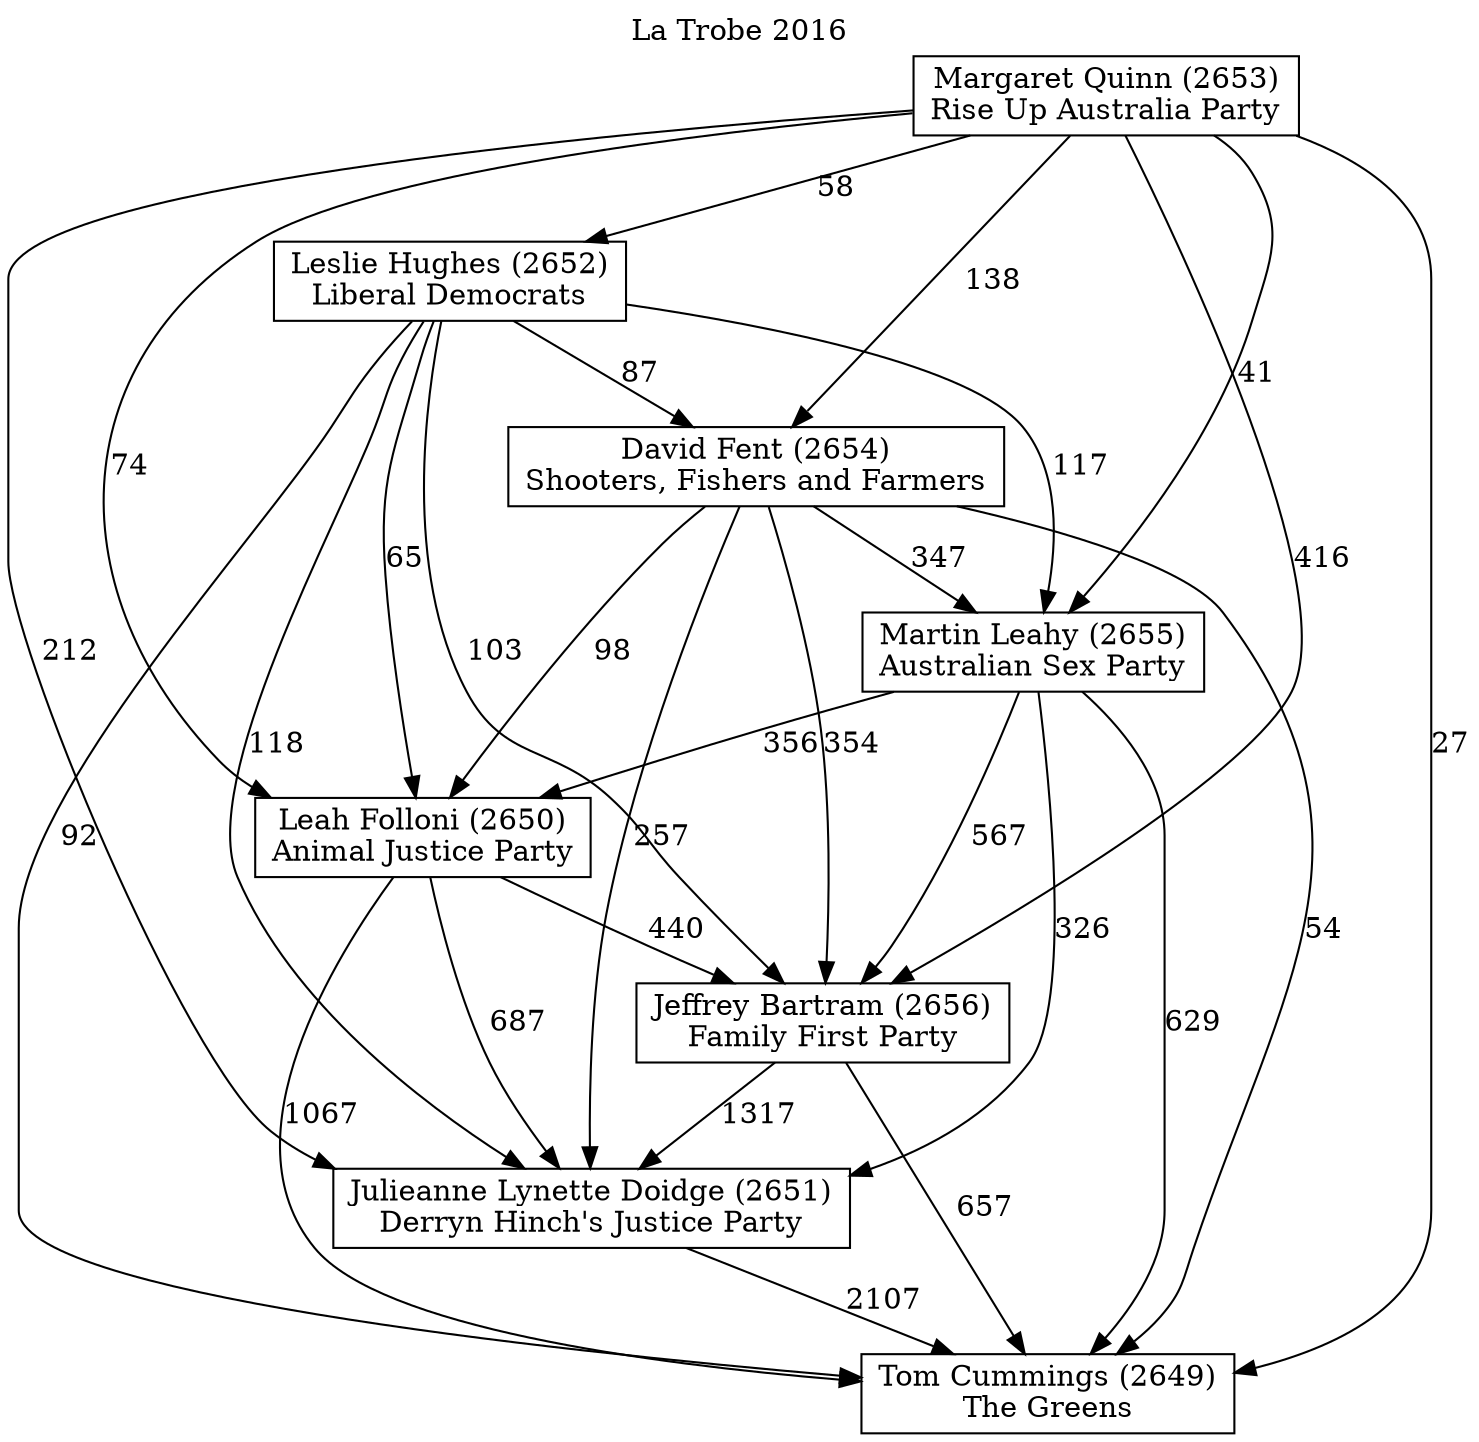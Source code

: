// House preference flow
digraph "Tom Cummings (2649)_La Trobe_2016" {
	graph [label="La Trobe 2016" labelloc=t mclimit=10]
	node [shape=box]
	"Martin Leahy (2655)" [label="Martin Leahy (2655)
Australian Sex Party"]
	"Julieanne Lynette Doidge (2651)" [label="Julieanne Lynette Doidge (2651)
Derryn Hinch's Justice Party"]
	"David Fent (2654)" [label="David Fent (2654)
Shooters, Fishers and Farmers"]
	"Leslie Hughes (2652)" [label="Leslie Hughes (2652)
Liberal Democrats"]
	"Leah Folloni (2650)" [label="Leah Folloni (2650)
Animal Justice Party"]
	"Margaret Quinn (2653)" [label="Margaret Quinn (2653)
Rise Up Australia Party"]
	"Jeffrey Bartram (2656)" [label="Jeffrey Bartram (2656)
Family First Party"]
	"Tom Cummings (2649)" [label="Tom Cummings (2649)
The Greens"]
	"Leslie Hughes (2652)" -> "David Fent (2654)" [label=87]
	"Martin Leahy (2655)" -> "Julieanne Lynette Doidge (2651)" [label=326]
	"Margaret Quinn (2653)" -> "Leslie Hughes (2652)" [label=58]
	"Leah Folloni (2650)" -> "Julieanne Lynette Doidge (2651)" [label=687]
	"Julieanne Lynette Doidge (2651)" -> "Tom Cummings (2649)" [label=2107]
	"Margaret Quinn (2653)" -> "Leah Folloni (2650)" [label=74]
	"Margaret Quinn (2653)" -> "Tom Cummings (2649)" [label=27]
	"Leah Folloni (2650)" -> "Jeffrey Bartram (2656)" [label=440]
	"Martin Leahy (2655)" -> "Tom Cummings (2649)" [label=629]
	"Leslie Hughes (2652)" -> "Tom Cummings (2649)" [label=92]
	"Jeffrey Bartram (2656)" -> "Julieanne Lynette Doidge (2651)" [label=1317]
	"Leslie Hughes (2652)" -> "Leah Folloni (2650)" [label=65]
	"David Fent (2654)" -> "Julieanne Lynette Doidge (2651)" [label=257]
	"Margaret Quinn (2653)" -> "Martin Leahy (2655)" [label=41]
	"David Fent (2654)" -> "Jeffrey Bartram (2656)" [label=354]
	"Martin Leahy (2655)" -> "Jeffrey Bartram (2656)" [label=567]
	"Leah Folloni (2650)" -> "Tom Cummings (2649)" [label=1067]
	"David Fent (2654)" -> "Tom Cummings (2649)" [label=54]
	"Leslie Hughes (2652)" -> "Jeffrey Bartram (2656)" [label=103]
	"Leslie Hughes (2652)" -> "Martin Leahy (2655)" [label=117]
	"Martin Leahy (2655)" -> "Leah Folloni (2650)" [label=356]
	"Jeffrey Bartram (2656)" -> "Tom Cummings (2649)" [label=657]
	"Margaret Quinn (2653)" -> "David Fent (2654)" [label=138]
	"Leslie Hughes (2652)" -> "Julieanne Lynette Doidge (2651)" [label=118]
	"David Fent (2654)" -> "Martin Leahy (2655)" [label=347]
	"David Fent (2654)" -> "Leah Folloni (2650)" [label=98]
	"Margaret Quinn (2653)" -> "Jeffrey Bartram (2656)" [label=416]
	"Margaret Quinn (2653)" -> "Julieanne Lynette Doidge (2651)" [label=212]
}
